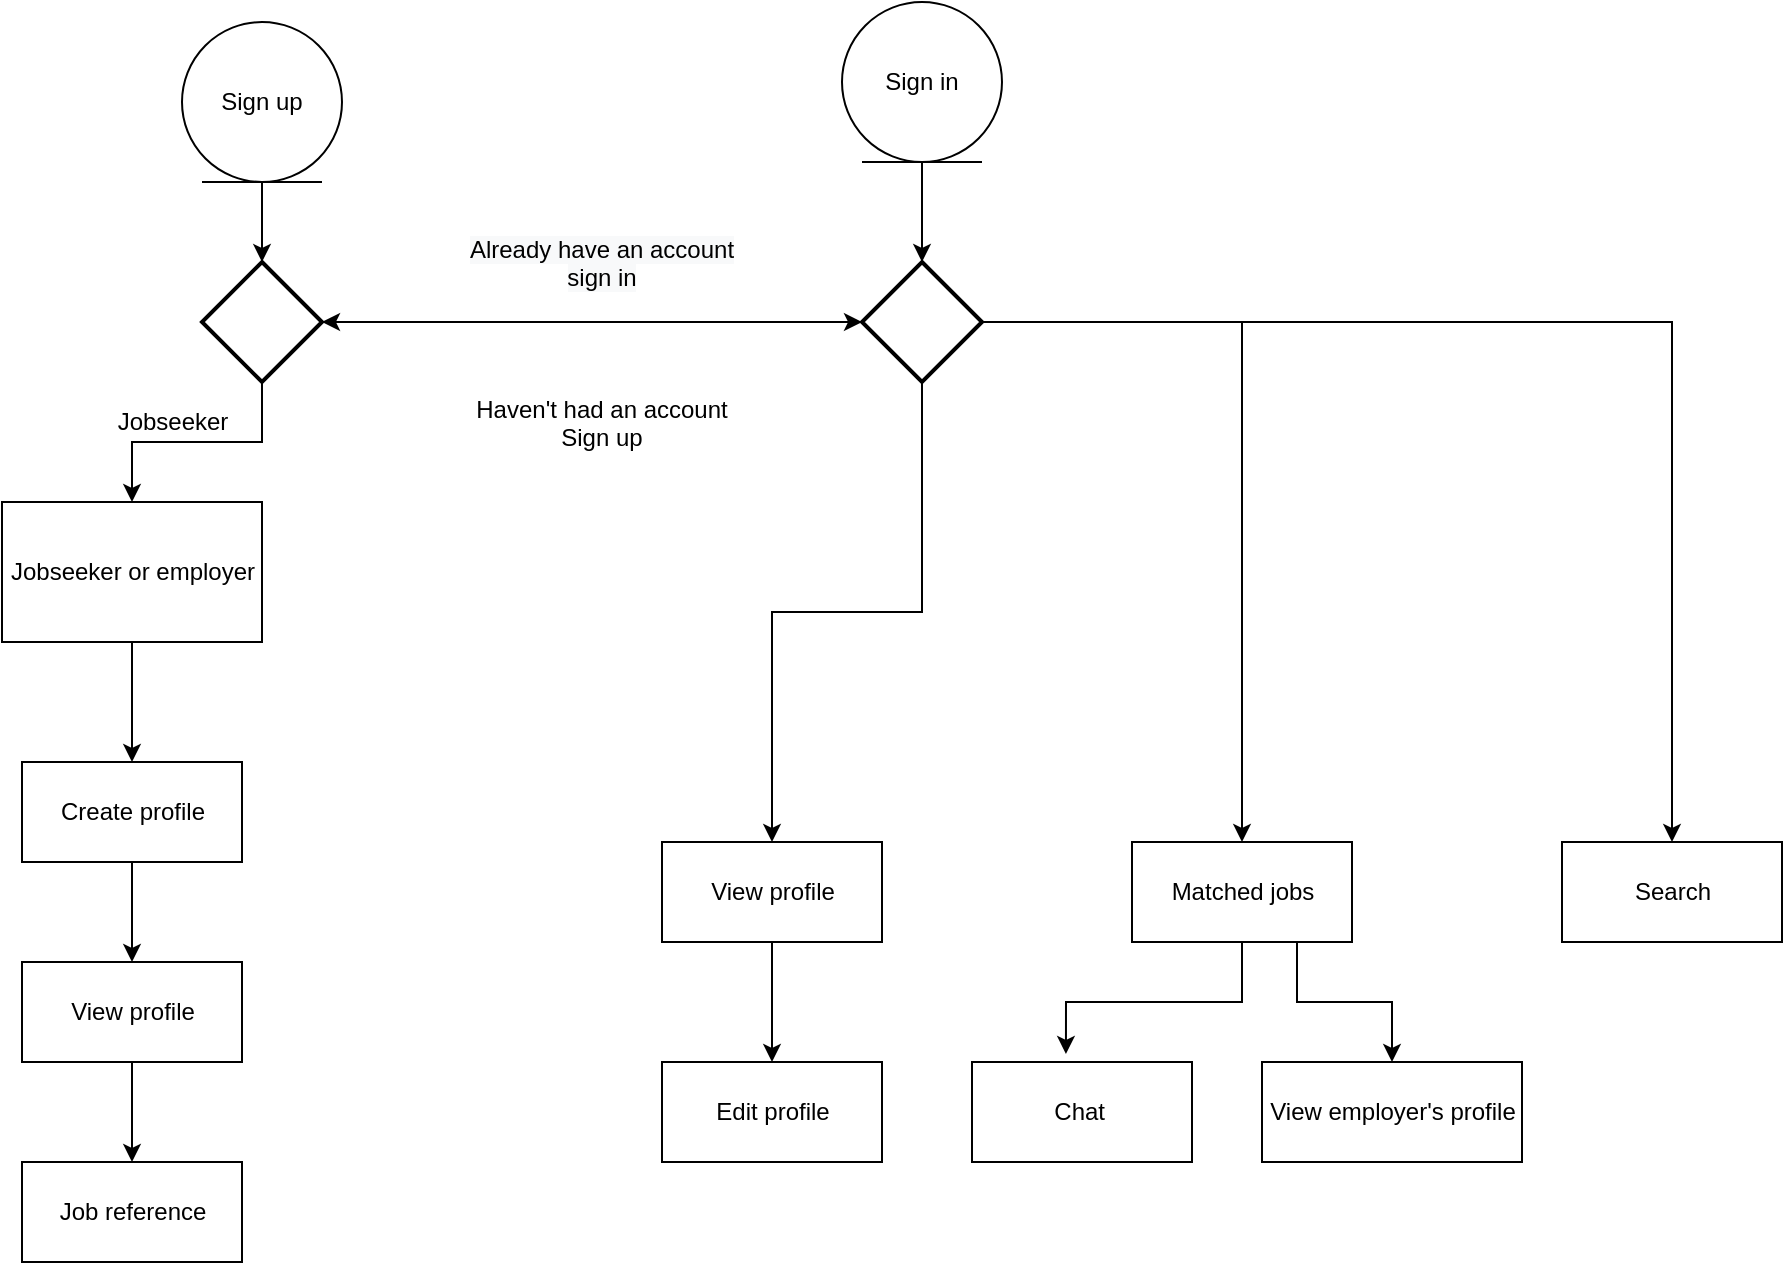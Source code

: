 <mxfile version="14.5.7" type="github"><diagram id="yqz4mwTOSTnPtg5ql5nT" name="Page-1"><mxGraphModel dx="1108" dy="742" grid="1" gridSize="10" guides="1" tooltips="1" connect="1" arrows="1" fold="1" page="1" pageScale="1" pageWidth="827" pageHeight="1169" math="0" shadow="0"><root><mxCell id="0"/><mxCell id="1" parent="0"/><mxCell id="7jy6xvWCTd4TVyW1o7-f-11" style="edgeStyle=orthogonalEdgeStyle;rounded=0;orthogonalLoop=1;jettySize=auto;html=1;" edge="1" parent="1" source="7jy6xvWCTd4TVyW1o7-f-1" target="7jy6xvWCTd4TVyW1o7-f-10"><mxGeometry relative="1" as="geometry"/></mxCell><mxCell id="7jy6xvWCTd4TVyW1o7-f-1" value="Jobseeker or employer&lt;br&gt;" style="html=1;" vertex="1" parent="1"><mxGeometry x="220" y="280" width="130" height="70" as="geometry"/></mxCell><mxCell id="7jy6xvWCTd4TVyW1o7-f-50" style="edgeStyle=orthogonalEdgeStyle;rounded=0;orthogonalLoop=1;jettySize=auto;html=1;exitX=0.5;exitY=1;exitDx=0;exitDy=0;entryX=0.5;entryY=0;entryDx=0;entryDy=0;entryPerimeter=0;" edge="1" parent="1" source="7jy6xvWCTd4TVyW1o7-f-5" target="7jy6xvWCTd4TVyW1o7-f-49"><mxGeometry relative="1" as="geometry"/></mxCell><mxCell id="7jy6xvWCTd4TVyW1o7-f-5" value="Sign up" style="ellipse;shape=umlEntity;whiteSpace=wrap;html=1;" vertex="1" parent="1"><mxGeometry x="310" y="40" width="80" height="80" as="geometry"/></mxCell><mxCell id="7jy6xvWCTd4TVyW1o7-f-8" value="Jobseeker" style="text;html=1;align=center;verticalAlign=middle;resizable=0;points=[];autosize=1;" vertex="1" parent="1"><mxGeometry x="270" y="230" width="70" height="20" as="geometry"/></mxCell><mxCell id="7jy6xvWCTd4TVyW1o7-f-13" style="edgeStyle=orthogonalEdgeStyle;rounded=0;orthogonalLoop=1;jettySize=auto;html=1;exitX=0.5;exitY=1;exitDx=0;exitDy=0;entryX=0.5;entryY=0;entryDx=0;entryDy=0;" edge="1" parent="1" source="7jy6xvWCTd4TVyW1o7-f-10" target="7jy6xvWCTd4TVyW1o7-f-12"><mxGeometry relative="1" as="geometry"/></mxCell><mxCell id="7jy6xvWCTd4TVyW1o7-f-10" value="Create profile" style="html=1;" vertex="1" parent="1"><mxGeometry x="230" y="410" width="110" height="50" as="geometry"/></mxCell><mxCell id="7jy6xvWCTd4TVyW1o7-f-17" style="edgeStyle=orthogonalEdgeStyle;rounded=0;orthogonalLoop=1;jettySize=auto;html=1;entryX=0.5;entryY=0;entryDx=0;entryDy=0;" edge="1" parent="1" source="7jy6xvWCTd4TVyW1o7-f-12" target="7jy6xvWCTd4TVyW1o7-f-14"><mxGeometry relative="1" as="geometry"/></mxCell><mxCell id="7jy6xvWCTd4TVyW1o7-f-12" value="View profile" style="html=1;" vertex="1" parent="1"><mxGeometry x="230" y="510" width="110" height="50" as="geometry"/></mxCell><mxCell id="7jy6xvWCTd4TVyW1o7-f-14" value="Job reference" style="html=1;" vertex="1" parent="1"><mxGeometry x="230" y="610" width="110" height="50" as="geometry"/></mxCell><mxCell id="7jy6xvWCTd4TVyW1o7-f-37" style="edgeStyle=orthogonalEdgeStyle;rounded=0;orthogonalLoop=1;jettySize=auto;html=1;entryX=0.427;entryY=-0.08;entryDx=0;entryDy=0;entryPerimeter=0;" edge="1" parent="1" source="7jy6xvWCTd4TVyW1o7-f-23" target="7jy6xvWCTd4TVyW1o7-f-34"><mxGeometry relative="1" as="geometry"/></mxCell><mxCell id="7jy6xvWCTd4TVyW1o7-f-38" style="edgeStyle=orthogonalEdgeStyle;rounded=0;orthogonalLoop=1;jettySize=auto;html=1;exitX=0.75;exitY=1;exitDx=0;exitDy=0;entryX=0.5;entryY=0;entryDx=0;entryDy=0;" edge="1" parent="1" source="7jy6xvWCTd4TVyW1o7-f-23" target="7jy6xvWCTd4TVyW1o7-f-35"><mxGeometry relative="1" as="geometry"><mxPoint x="920" y="560" as="targetPoint"/></mxGeometry></mxCell><mxCell id="7jy6xvWCTd4TVyW1o7-f-23" value="Matched jobs" style="html=1;" vertex="1" parent="1"><mxGeometry x="785" y="450" width="110" height="50" as="geometry"/></mxCell><mxCell id="7jy6xvWCTd4TVyW1o7-f-39" style="edgeStyle=orthogonalEdgeStyle;rounded=0;orthogonalLoop=1;jettySize=auto;html=1;entryX=0.5;entryY=0;entryDx=0;entryDy=0;" edge="1" parent="1" source="7jy6xvWCTd4TVyW1o7-f-24" target="7jy6xvWCTd4TVyW1o7-f-26"><mxGeometry relative="1" as="geometry"/></mxCell><mxCell id="7jy6xvWCTd4TVyW1o7-f-24" value="View profile" style="html=1;" vertex="1" parent="1"><mxGeometry x="550" y="450" width="110" height="50" as="geometry"/></mxCell><mxCell id="7jy6xvWCTd4TVyW1o7-f-25" value="Search" style="html=1;" vertex="1" parent="1"><mxGeometry x="1000" y="450" width="110" height="50" as="geometry"/></mxCell><mxCell id="7jy6xvWCTd4TVyW1o7-f-26" value="Edit profile" style="html=1;" vertex="1" parent="1"><mxGeometry x="550" y="560" width="110" height="50" as="geometry"/></mxCell><mxCell id="7jy6xvWCTd4TVyW1o7-f-34" value="Chat&amp;nbsp;" style="html=1;" vertex="1" parent="1"><mxGeometry x="705" y="560" width="110" height="50" as="geometry"/></mxCell><mxCell id="7jy6xvWCTd4TVyW1o7-f-35" value="View employer's profile" style="html=1;" vertex="1" parent="1"><mxGeometry x="850" y="560" width="130" height="50" as="geometry"/></mxCell><mxCell id="7jy6xvWCTd4TVyW1o7-f-59" style="edgeStyle=orthogonalEdgeStyle;rounded=0;orthogonalLoop=1;jettySize=auto;html=1;entryX=0.5;entryY=0;entryDx=0;entryDy=0;entryPerimeter=0;" edge="1" parent="1" source="7jy6xvWCTd4TVyW1o7-f-40" target="7jy6xvWCTd4TVyW1o7-f-58"><mxGeometry relative="1" as="geometry"/></mxCell><mxCell id="7jy6xvWCTd4TVyW1o7-f-40" value="Sign in" style="ellipse;shape=umlEntity;whiteSpace=wrap;html=1;" vertex="1" parent="1"><mxGeometry x="640" y="30" width="80" height="80" as="geometry"/></mxCell><mxCell id="7jy6xvWCTd4TVyW1o7-f-57" style="edgeStyle=orthogonalEdgeStyle;rounded=0;orthogonalLoop=1;jettySize=auto;html=1;entryX=0.5;entryY=0;entryDx=0;entryDy=0;" edge="1" parent="1" source="7jy6xvWCTd4TVyW1o7-f-49" target="7jy6xvWCTd4TVyW1o7-f-1"><mxGeometry relative="1" as="geometry"/></mxCell><mxCell id="7jy6xvWCTd4TVyW1o7-f-66" style="edgeStyle=orthogonalEdgeStyle;rounded=0;orthogonalLoop=1;jettySize=auto;html=1;" edge="1" parent="1" source="7jy6xvWCTd4TVyW1o7-f-49"><mxGeometry relative="1" as="geometry"><mxPoint x="650" y="190" as="targetPoint"/></mxGeometry></mxCell><mxCell id="7jy6xvWCTd4TVyW1o7-f-49" value="" style="strokeWidth=2;html=1;shape=mxgraph.flowchart.decision;whiteSpace=wrap;" vertex="1" parent="1"><mxGeometry x="320" y="160" width="60" height="60" as="geometry"/></mxCell><mxCell id="7jy6xvWCTd4TVyW1o7-f-67" style="edgeStyle=orthogonalEdgeStyle;rounded=0;orthogonalLoop=1;jettySize=auto;html=1;entryX=0.5;entryY=0;entryDx=0;entryDy=0;" edge="1" parent="1" source="7jy6xvWCTd4TVyW1o7-f-58" target="7jy6xvWCTd4TVyW1o7-f-24"><mxGeometry relative="1" as="geometry"/></mxCell><mxCell id="7jy6xvWCTd4TVyW1o7-f-68" style="edgeStyle=orthogonalEdgeStyle;rounded=0;orthogonalLoop=1;jettySize=auto;html=1;entryX=0.5;entryY=0;entryDx=0;entryDy=0;" edge="1" parent="1" source="7jy6xvWCTd4TVyW1o7-f-58" target="7jy6xvWCTd4TVyW1o7-f-23"><mxGeometry relative="1" as="geometry"/></mxCell><mxCell id="7jy6xvWCTd4TVyW1o7-f-70" style="edgeStyle=orthogonalEdgeStyle;rounded=0;orthogonalLoop=1;jettySize=auto;html=1;entryX=0.5;entryY=0;entryDx=0;entryDy=0;" edge="1" parent="1" source="7jy6xvWCTd4TVyW1o7-f-58" target="7jy6xvWCTd4TVyW1o7-f-25"><mxGeometry relative="1" as="geometry"/></mxCell><mxCell id="7jy6xvWCTd4TVyW1o7-f-72" style="edgeStyle=orthogonalEdgeStyle;rounded=0;orthogonalLoop=1;jettySize=auto;html=1;" edge="1" parent="1" source="7jy6xvWCTd4TVyW1o7-f-58"><mxGeometry relative="1" as="geometry"><mxPoint x="380" y="190" as="targetPoint"/></mxGeometry></mxCell><mxCell id="7jy6xvWCTd4TVyW1o7-f-58" value="" style="strokeWidth=2;html=1;shape=mxgraph.flowchart.decision;whiteSpace=wrap;" vertex="1" parent="1"><mxGeometry x="650" y="160" width="60" height="60" as="geometry"/></mxCell><mxCell id="7jy6xvWCTd4TVyW1o7-f-65" value="&lt;span style=&quot;color: rgb(0 , 0 , 0) ; font-family: &amp;#34;helvetica&amp;#34; ; font-size: 12px ; font-style: normal ; font-weight: normal ; letter-spacing: normal ; text-indent: 0px ; text-transform: none ; word-spacing: 0px ; background-color: rgb(248 , 249 , 250) ; text-decoration: none ; display: inline ; float: none&quot;&gt;Already have an account&lt;/span&gt;&lt;br style=&quot;color: rgb(0 , 0 , 0) ; font-family: &amp;#34;helvetica&amp;#34; ; font-size: 12px ; font-style: normal ; font-weight: normal ; letter-spacing: normal ; text-indent: 0px ; text-transform: none ; word-spacing: 0px ; text-decoration: none&quot;&gt;&lt;span style=&quot;color: rgb(0 , 0 , 0) ; font-family: &amp;#34;helvetica&amp;#34; ; font-size: 12px ; font-style: normal ; font-weight: normal ; letter-spacing: normal ; text-indent: 0px ; text-transform: none ; word-spacing: 0px ; background-color: rgb(248 , 249 , 250) ; text-decoration: none ; display: inline ; float: none&quot;&gt;sign in&lt;/span&gt;" style="text;whiteSpace=wrap;html=1;align=center;" vertex="1" parent="1"><mxGeometry x="440" y="140" width="160" height="40" as="geometry"/></mxCell><mxCell id="7jy6xvWCTd4TVyW1o7-f-71" value="&lt;font face=&quot;helvetica&quot;&gt;Haven't had an account&lt;br&gt;Sign up&lt;br&gt;&lt;/font&gt;" style="text;whiteSpace=wrap;html=1;align=center;" vertex="1" parent="1"><mxGeometry x="440" y="220" width="160" height="40" as="geometry"/></mxCell></root></mxGraphModel></diagram></mxfile>
